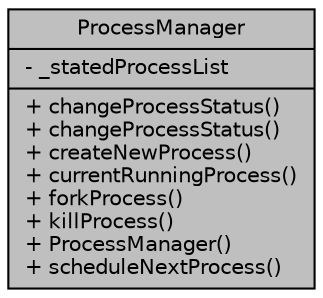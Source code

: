 digraph "ProcessManager"
{
  edge [fontname="Helvetica",fontsize="10",labelfontname="Helvetica",labelfontsize="10"];
  node [fontname="Helvetica",fontsize="10",shape=record];
  Node732 [label="{ProcessManager\n|- _statedProcessList\l|+ changeProcessStatus()\l+ changeProcessStatus()\l+ createNewProcess()\l+ currentRunningProcess()\l+ forkProcess()\l+ killProcess()\l+ ProcessManager()\l+ scheduleNextProcess()\l}",height=0.2,width=0.4,color="black", fillcolor="grey75", style="filled", fontcolor="black"];
}
